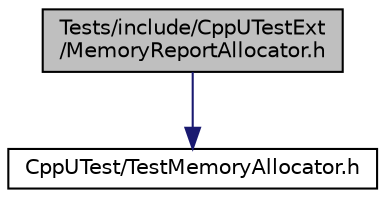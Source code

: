 digraph "Tests/include/CppUTestExt/MemoryReportAllocator.h"
{
 // LATEX_PDF_SIZE
  edge [fontname="Helvetica",fontsize="10",labelfontname="Helvetica",labelfontsize="10"];
  node [fontname="Helvetica",fontsize="10",shape=record];
  Node1 [label="Tests/include/CppUTestExt\l/MemoryReportAllocator.h",height=0.2,width=0.4,color="black", fillcolor="grey75", style="filled", fontcolor="black",tooltip=" "];
  Node1 -> Node2 [color="midnightblue",fontsize="10",style="solid",fontname="Helvetica"];
  Node2 [label="CppUTest/TestMemoryAllocator.h",height=0.2,width=0.4,color="black", fillcolor="white", style="filled",URL="$TestMemoryAllocator_8h.html",tooltip=" "];
}
